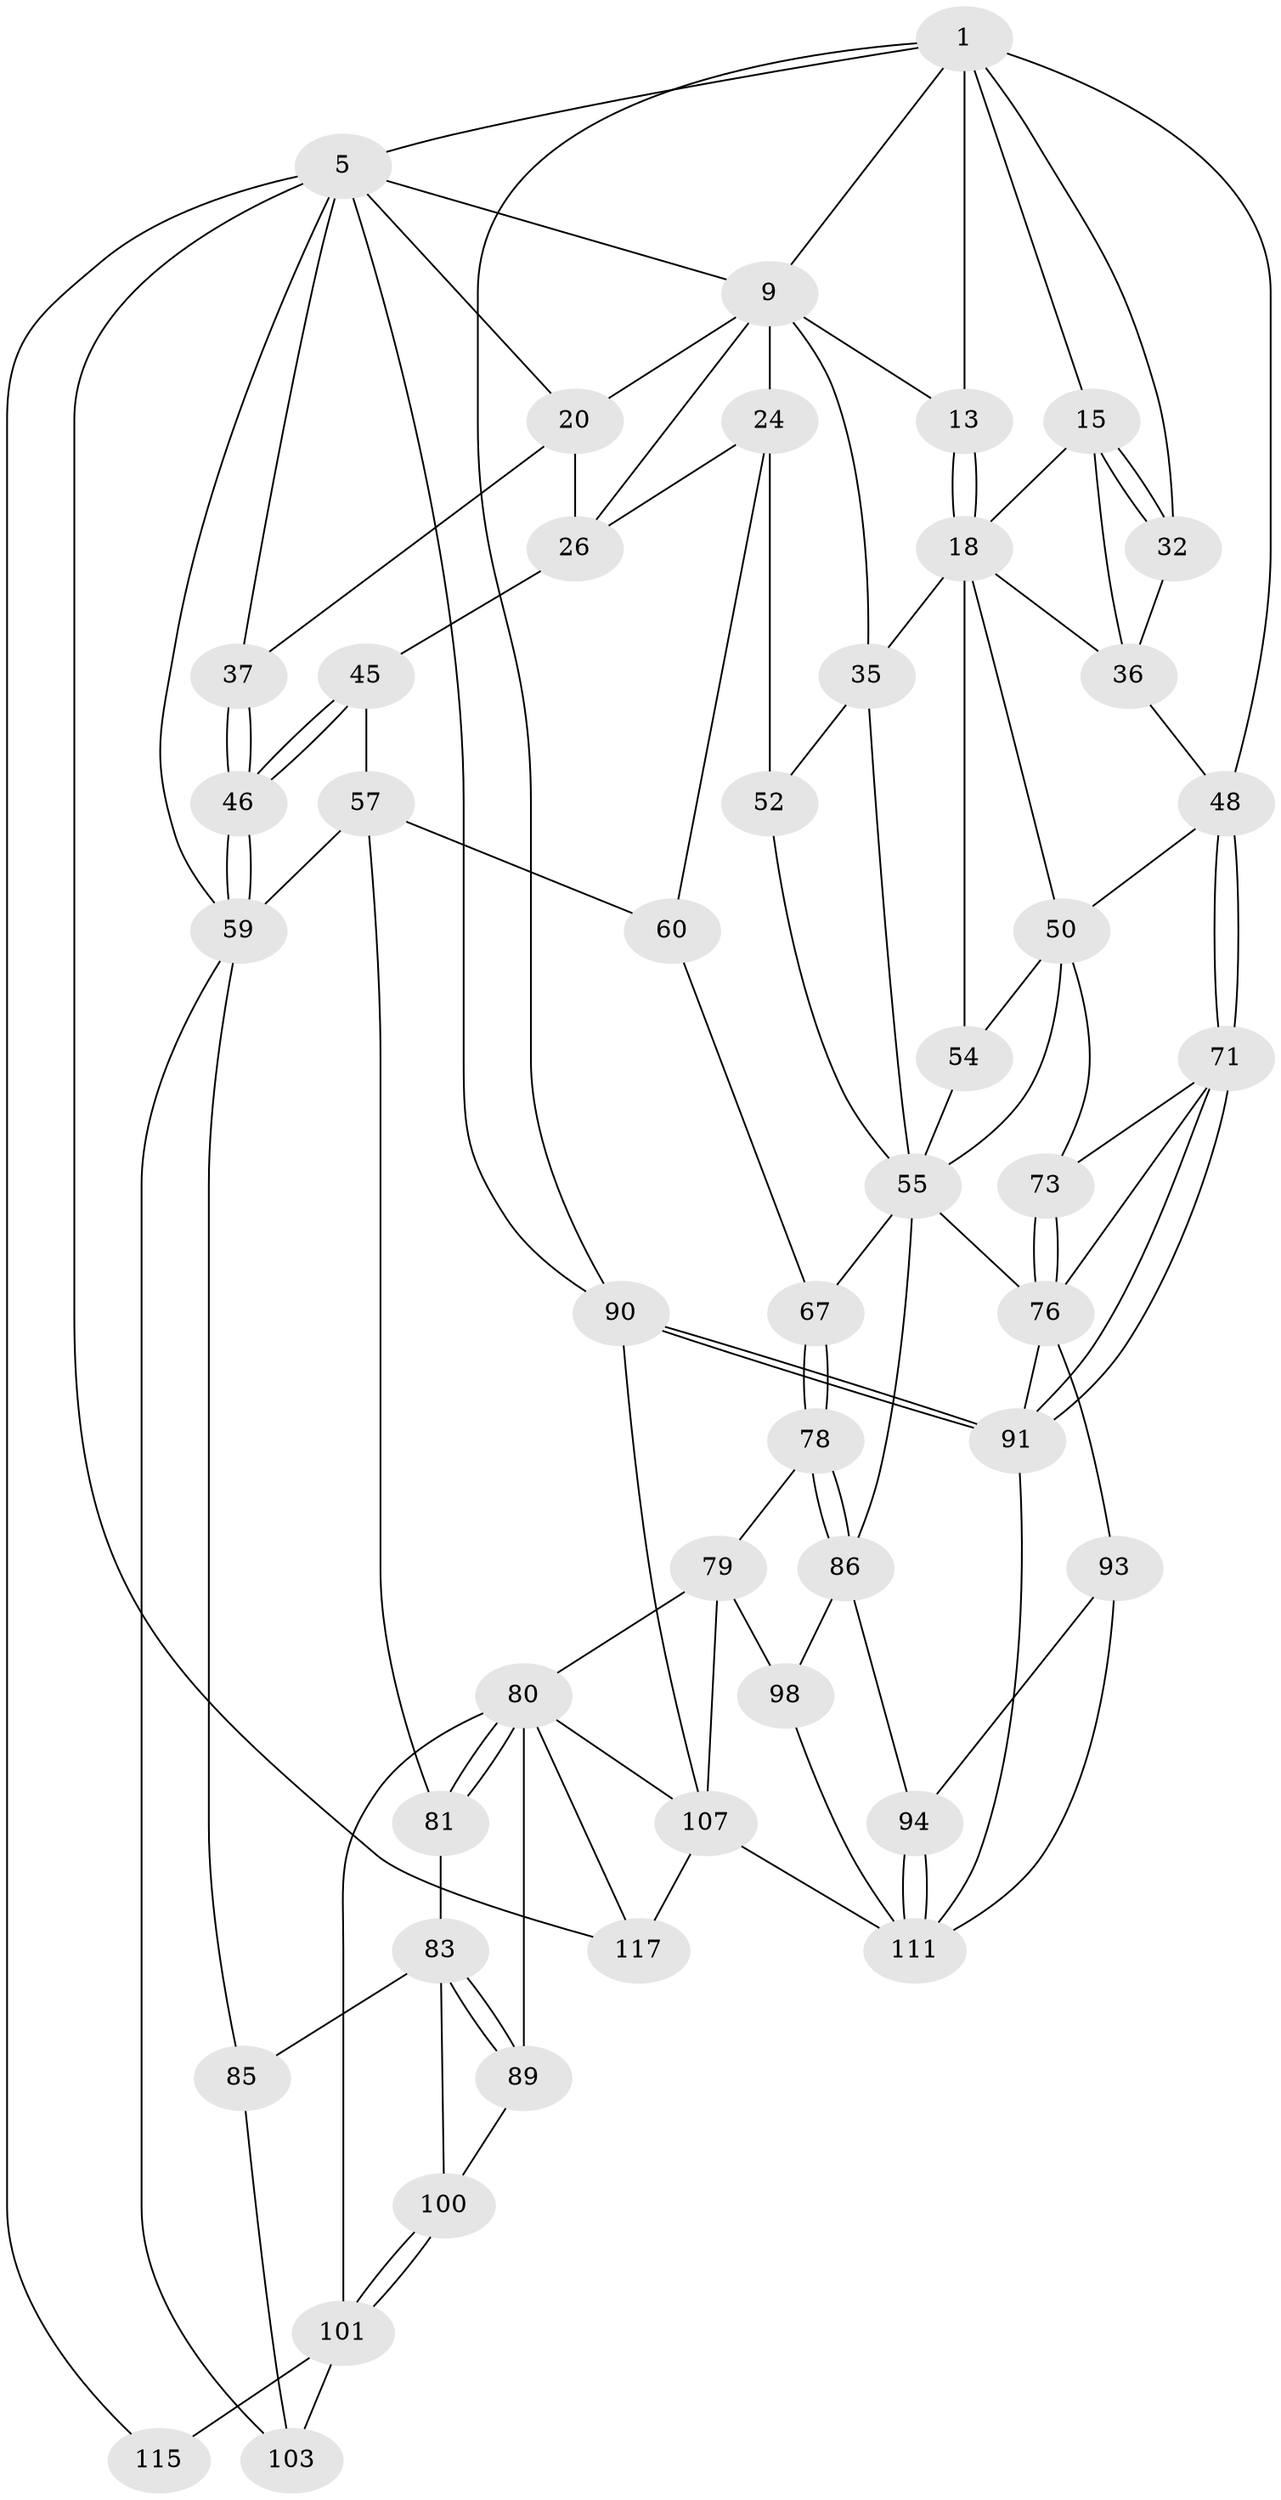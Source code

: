 // original degree distribution, {3: 0.01694915254237288, 4: 0.2457627118644068, 6: 0.2288135593220339, 5: 0.5084745762711864}
// Generated by graph-tools (version 1.1) at 2025/21/03/04/25 18:21:07]
// undirected, 47 vertices, 109 edges
graph export_dot {
graph [start="1"]
  node [color=gray90,style=filled];
  1 [pos="+0.5898253214916349+0",super="+8+2"];
  5 [pos="+0+0",super="+6+70+19"];
  9 [pos="+0.5517844793073282+0.08853112743330653",super="+22+10"];
  13 [pos="+0.6940375185437933+0.06458415815759978",super="+14"];
  15 [pos="+0.8589281077420736+0.108184425728266",super="+16"];
  18 [pos="+0.7439842415046468+0.160182905651694",super="+33"];
  20 [pos="+0.06622939133780116+0.05966726374401756",super="+21+30"];
  24 [pos="+0.44038655353327066+0.21551520770285507",super="+40"];
  26 [pos="+0.24882202675151743+0.052689735428112776",super="+27"];
  32 [pos="+0.9522343256898348+0.14277212168219147"];
  35 [pos="+0.5709804580844127+0.214605150756709",super="+51"];
  36 [pos="+0.9143225166564923+0.2100507187394985",super="+38"];
  37 [pos="+0+0.16294566791569143"];
  45 [pos="+0.08789919617212923+0.26272445461695143",super="+47"];
  46 [pos="+0+0.3215653761807113"];
  48 [pos="+1+0.4248462484658214",super="+49"];
  50 [pos="+0.8070115895999754+0.36929178481292",super="+56"];
  52 [pos="+0.5497453116727535+0.35632878955117225"];
  54 [pos="+0.6508163650176105+0.32718188587835756"];
  55 [pos="+0.6207039386620246+0.3323629921132404",super="+62"];
  57 [pos="+0.12937389182669554+0.41508354680542653",super="+58+61"];
  59 [pos="+0+0.3886348635937249",super="+68"];
  60 [pos="+0.21205798374868298+0.46047133172644483",super="+65"];
  67 [pos="+0.43135831643740774+0.5181786513152228"];
  71 [pos="+1+0.579228003381363",super="+72"];
  73 [pos="+0.7587862755022036+0.5270117012970724"];
  76 [pos="+0.7327610772542811+0.6201926910372297",super="+87"];
  78 [pos="+0.42698606687851265+0.5971028459967196"];
  79 [pos="+0.4107365797115205+0.6352395635649145",super="+99"];
  80 [pos="+0.38370074335064586+0.662792354618052",super="+88"];
  81 [pos="+0.2177651408125153+0.6267951219483195"];
  83 [pos="+0.2155568188636338+0.631439823156742",super="+84"];
  85 [pos="+0.0910709284880693+0.7045908274177243"];
  86 [pos="+0.6293873155444971+0.68249890557922",super="+95"];
  89 [pos="+0.231601698031619+0.7341179764169784"];
  90 [pos="+1+1"];
  91 [pos="+1+0.8181514634707231",super="+96"];
  93 [pos="+0.7268939147894269+0.7669717248625515",super="+110"];
  94 [pos="+0.6783684093246755+0.7745601031234581"];
  98 [pos="+0.5911300643007388+0.7844170441498277"];
  100 [pos="+0.1431126908713612+0.7229237572736826"];
  101 [pos="+0.1931237215798841+0.8339515145264831",super="+102+106"];
  103 [pos="+0.1148140350709466+0.838301452053861",super="+104+109"];
  107 [pos="+0.46055995833040986+0.8606278501541977",super="+114"];
  111 [pos="+0.7347645046801083+0.8585170625051793",super="+112"];
  115 [pos="+0.05487784087032906+1"];
  117 [pos="+0.31864045064517027+1"];
  1 -- 9;
  1 -- 32;
  1 -- 48;
  1 -- 5;
  1 -- 90;
  1 -- 13 [weight=2];
  1 -- 15;
  5 -- 115;
  5 -- 117;
  5 -- 90;
  5 -- 37;
  5 -- 20;
  5 -- 9 [weight=2];
  5 -- 59;
  9 -- 24 [weight=2];
  9 -- 35;
  9 -- 20;
  9 -- 26;
  9 -- 13;
  13 -- 18;
  13 -- 18;
  15 -- 32;
  15 -- 32;
  15 -- 18;
  15 -- 36 [weight=2];
  18 -- 50;
  18 -- 35;
  18 -- 54;
  18 -- 36;
  20 -- 26 [weight=2];
  20 -- 37;
  24 -- 52;
  24 -- 60 [weight=2];
  24 -- 26 [weight=2];
  26 -- 45 [weight=2];
  32 -- 36;
  35 -- 52;
  35 -- 55;
  36 -- 48;
  37 -- 46;
  37 -- 46;
  45 -- 46;
  45 -- 46;
  45 -- 57;
  46 -- 59;
  46 -- 59;
  48 -- 71;
  48 -- 71;
  48 -- 50;
  50 -- 73;
  50 -- 54;
  50 -- 55;
  52 -- 55;
  54 -- 55;
  55 -- 67;
  55 -- 86;
  55 -- 76;
  57 -- 59 [weight=2];
  57 -- 81;
  57 -- 60;
  59 -- 85;
  59 -- 103;
  60 -- 67;
  67 -- 78;
  67 -- 78;
  71 -- 91;
  71 -- 91;
  71 -- 73;
  71 -- 76;
  73 -- 76;
  73 -- 76;
  76 -- 91;
  76 -- 93 [weight=2];
  78 -- 79;
  78 -- 86;
  78 -- 86;
  79 -- 80;
  79 -- 98;
  79 -- 107;
  80 -- 81;
  80 -- 81;
  80 -- 117;
  80 -- 89;
  80 -- 107;
  80 -- 101;
  81 -- 83;
  83 -- 89;
  83 -- 89;
  83 -- 100;
  83 -- 85;
  85 -- 103;
  86 -- 98;
  86 -- 94;
  89 -- 100;
  90 -- 91;
  90 -- 91;
  90 -- 107;
  91 -- 111;
  93 -- 94;
  93 -- 111;
  94 -- 111;
  94 -- 111;
  98 -- 111;
  100 -- 101;
  100 -- 101;
  101 -- 115 [weight=2];
  101 -- 103;
  107 -- 117;
  107 -- 111;
}
